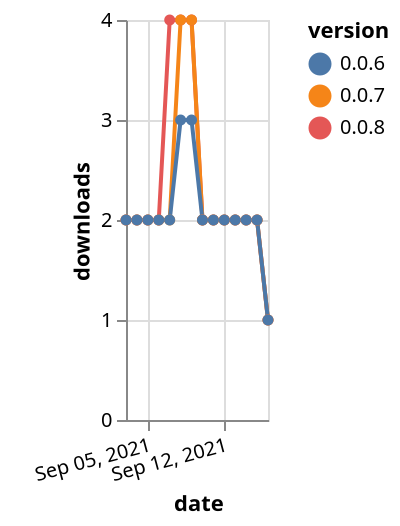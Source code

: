 {"$schema": "https://vega.github.io/schema/vega-lite/v5.json", "description": "A simple bar chart with embedded data.", "data": {"values": [{"date": "2021-09-03", "total": 380, "delta": 2, "version": "0.0.8"}, {"date": "2021-09-04", "total": 382, "delta": 2, "version": "0.0.8"}, {"date": "2021-09-05", "total": 384, "delta": 2, "version": "0.0.8"}, {"date": "2021-09-06", "total": 386, "delta": 2, "version": "0.0.8"}, {"date": "2021-09-07", "total": 390, "delta": 4, "version": "0.0.8"}, {"date": "2021-09-08", "total": 394, "delta": 4, "version": "0.0.8"}, {"date": "2021-09-09", "total": 398, "delta": 4, "version": "0.0.8"}, {"date": "2021-09-10", "total": 400, "delta": 2, "version": "0.0.8"}, {"date": "2021-09-11", "total": 402, "delta": 2, "version": "0.0.8"}, {"date": "2021-09-12", "total": 404, "delta": 2, "version": "0.0.8"}, {"date": "2021-09-13", "total": 406, "delta": 2, "version": "0.0.8"}, {"date": "2021-09-14", "total": 408, "delta": 2, "version": "0.0.8"}, {"date": "2021-09-15", "total": 410, "delta": 2, "version": "0.0.8"}, {"date": "2021-09-16", "total": 411, "delta": 1, "version": "0.0.8"}, {"date": "2021-09-03", "total": 619, "delta": 2, "version": "0.0.7"}, {"date": "2021-09-04", "total": 621, "delta": 2, "version": "0.0.7"}, {"date": "2021-09-05", "total": 623, "delta": 2, "version": "0.0.7"}, {"date": "2021-09-06", "total": 625, "delta": 2, "version": "0.0.7"}, {"date": "2021-09-07", "total": 627, "delta": 2, "version": "0.0.7"}, {"date": "2021-09-08", "total": 631, "delta": 4, "version": "0.0.7"}, {"date": "2021-09-09", "total": 635, "delta": 4, "version": "0.0.7"}, {"date": "2021-09-10", "total": 637, "delta": 2, "version": "0.0.7"}, {"date": "2021-09-11", "total": 639, "delta": 2, "version": "0.0.7"}, {"date": "2021-09-12", "total": 641, "delta": 2, "version": "0.0.7"}, {"date": "2021-09-13", "total": 643, "delta": 2, "version": "0.0.7"}, {"date": "2021-09-14", "total": 645, "delta": 2, "version": "0.0.7"}, {"date": "2021-09-15", "total": 647, "delta": 2, "version": "0.0.7"}, {"date": "2021-09-16", "total": 648, "delta": 1, "version": "0.0.7"}, {"date": "2021-09-03", "total": 602, "delta": 2, "version": "0.0.6"}, {"date": "2021-09-04", "total": 604, "delta": 2, "version": "0.0.6"}, {"date": "2021-09-05", "total": 606, "delta": 2, "version": "0.0.6"}, {"date": "2021-09-06", "total": 608, "delta": 2, "version": "0.0.6"}, {"date": "2021-09-07", "total": 610, "delta": 2, "version": "0.0.6"}, {"date": "2021-09-08", "total": 613, "delta": 3, "version": "0.0.6"}, {"date": "2021-09-09", "total": 616, "delta": 3, "version": "0.0.6"}, {"date": "2021-09-10", "total": 618, "delta": 2, "version": "0.0.6"}, {"date": "2021-09-11", "total": 620, "delta": 2, "version": "0.0.6"}, {"date": "2021-09-12", "total": 622, "delta": 2, "version": "0.0.6"}, {"date": "2021-09-13", "total": 624, "delta": 2, "version": "0.0.6"}, {"date": "2021-09-14", "total": 626, "delta": 2, "version": "0.0.6"}, {"date": "2021-09-15", "total": 628, "delta": 2, "version": "0.0.6"}, {"date": "2021-09-16", "total": 629, "delta": 1, "version": "0.0.6"}]}, "width": "container", "mark": {"type": "line", "point": {"filled": true}}, "encoding": {"x": {"field": "date", "type": "temporal", "timeUnit": "yearmonthdate", "title": "date", "axis": {"labelAngle": -15}}, "y": {"field": "delta", "type": "quantitative", "title": "downloads"}, "color": {"field": "version", "type": "nominal"}, "tooltip": {"field": "delta"}}}